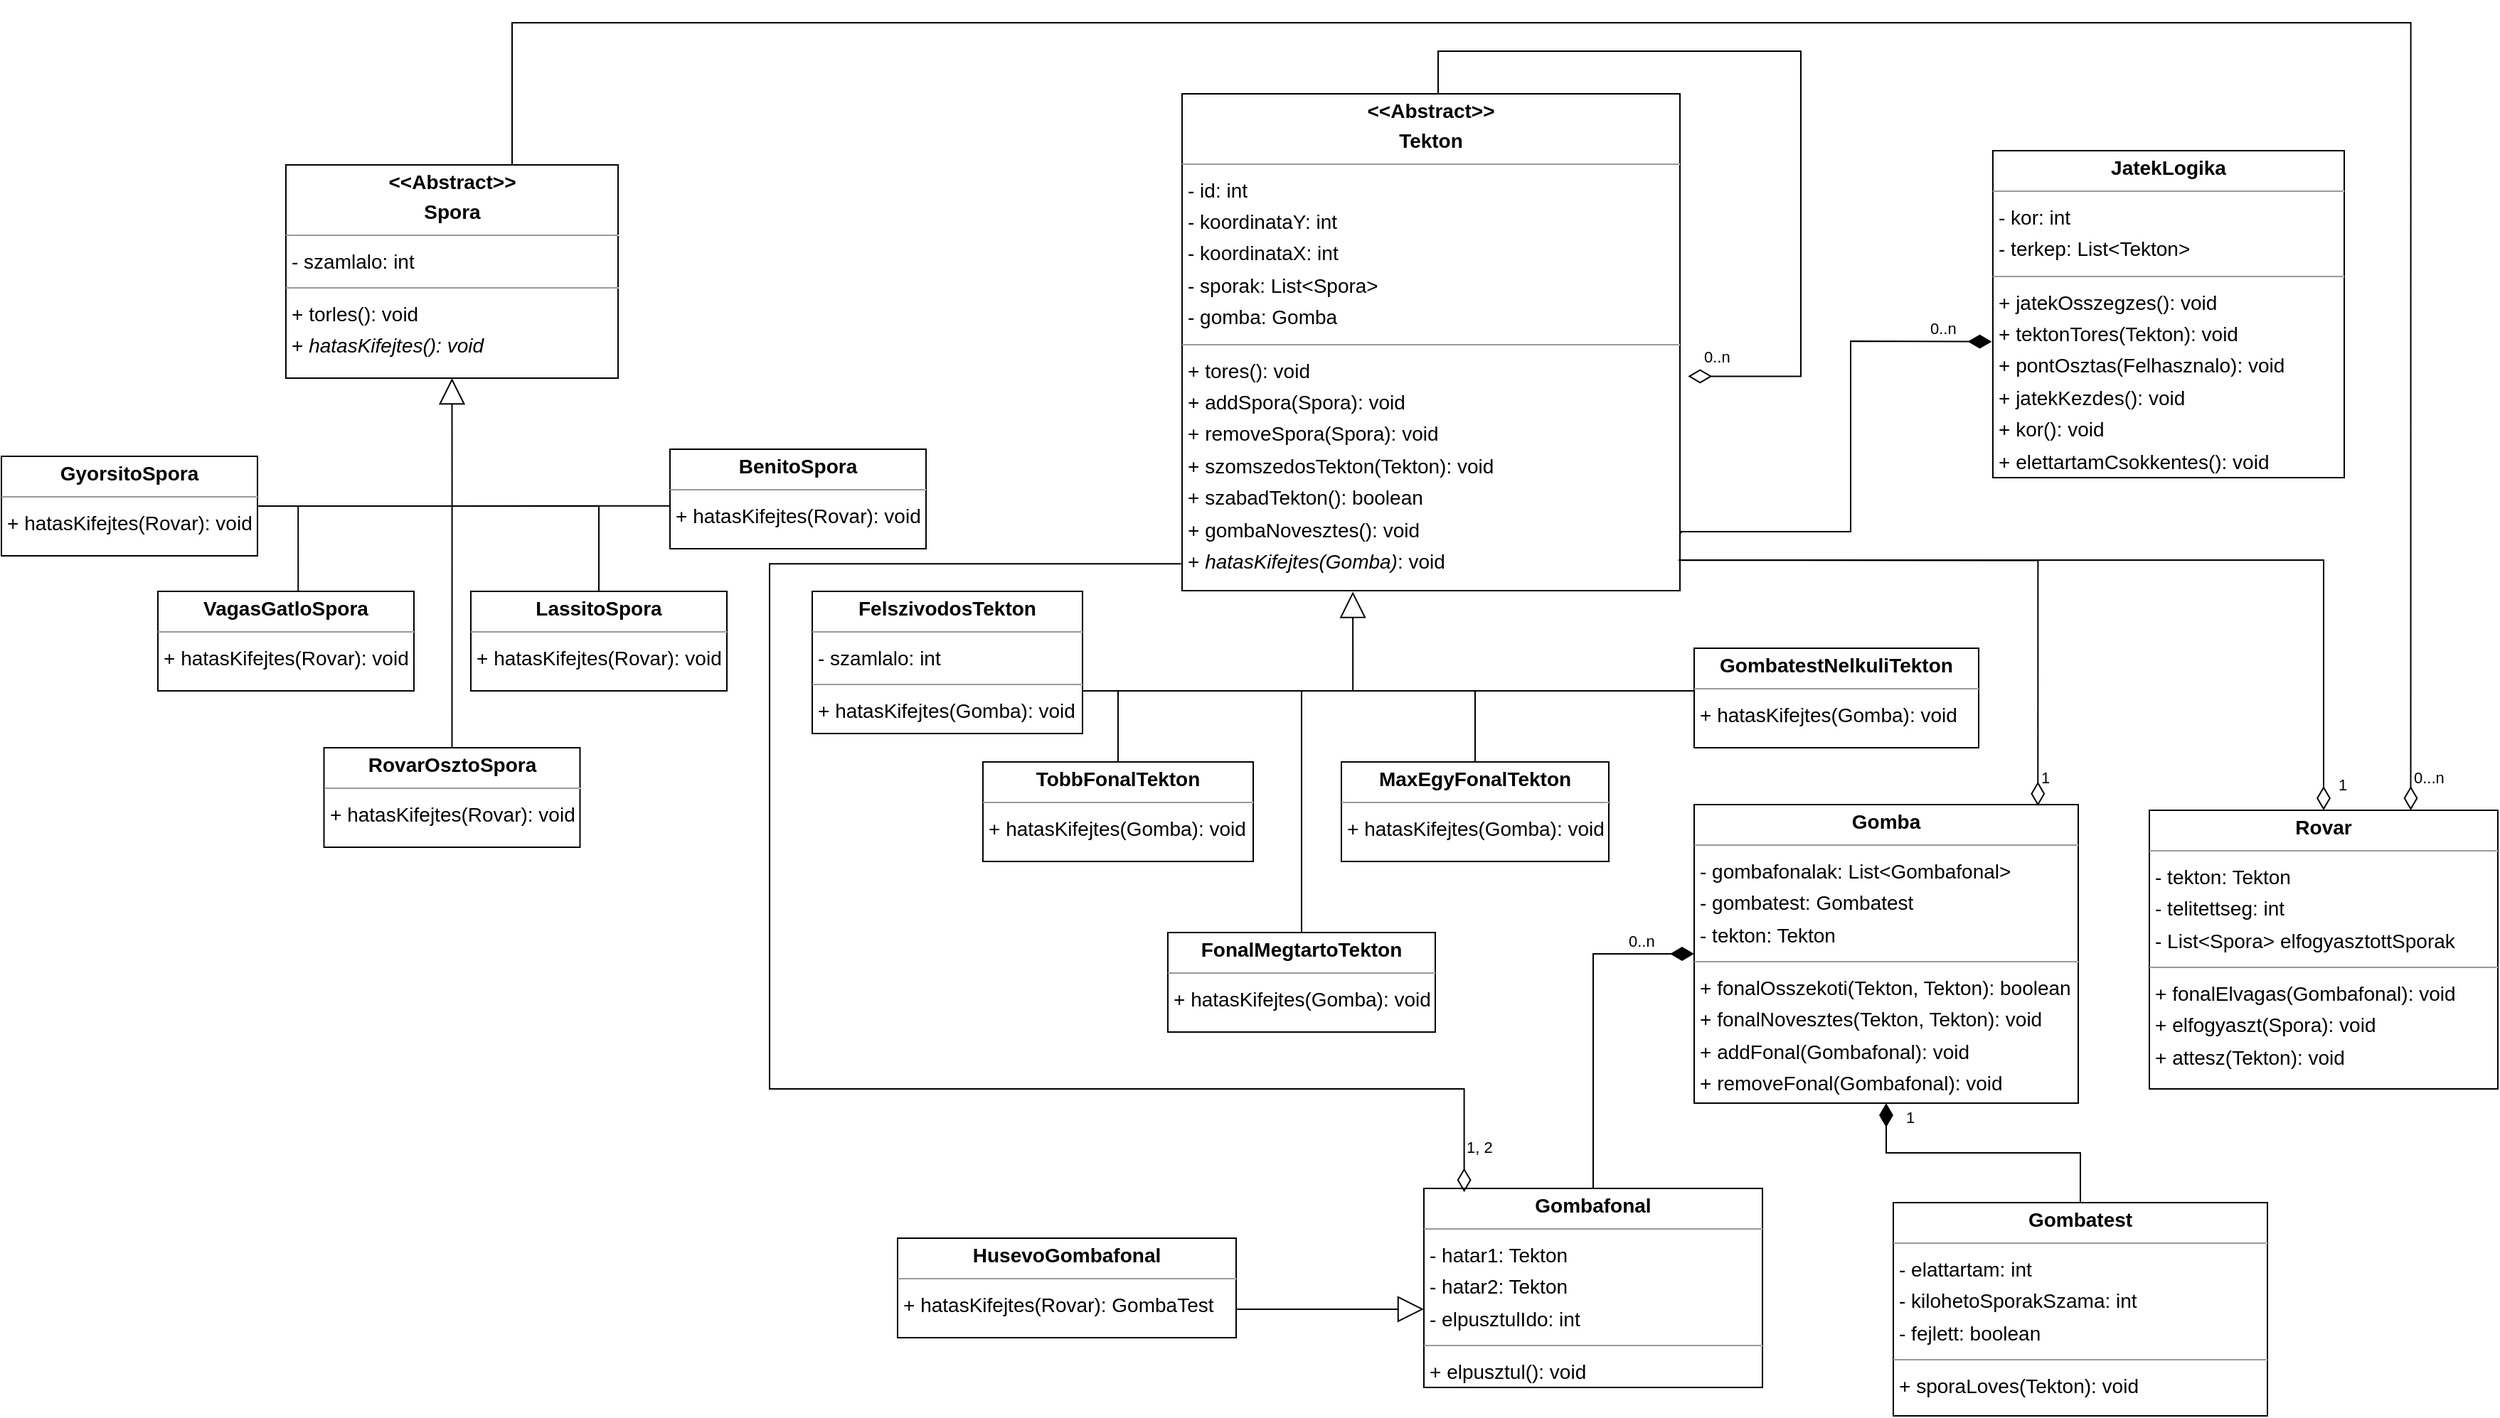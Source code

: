 <mxfile version="26.1.3">
  <diagram id="n8wK8Lypo35vt5M8F3ag" name="Page-1">
    <mxGraphModel dx="2415" dy="1257" grid="1" gridSize="10" guides="1" tooltips="1" connect="1" arrows="1" fold="1" page="0" pageScale="1" pageWidth="827" pageHeight="1169" background="none" math="0" shadow="0">
      <root>
        <mxCell id="0" />
        <mxCell id="1" parent="0" />
        <mxCell id="node0" value="&lt;p style=&quot;margin:0px;margin-top:4px;text-align:center;&quot;&gt;&lt;b&gt;Gomba&lt;/b&gt;&lt;/p&gt;&lt;hr size=&quot;1&quot;&gt;&lt;p style=&quot;margin:0 0 0 4px;line-height:1.6;&quot;&gt;- gombafonalak: List&amp;lt;Gombafonal&amp;gt;&lt;br&gt;- gombatest: Gombatest&lt;/p&gt;&lt;p style=&quot;margin:0 0 0 4px;line-height:1.6;&quot;&gt;- tekton: Tekton&lt;/p&gt;&lt;hr size=&quot;1&quot;&gt;&lt;p style=&quot;margin: 0px 0px 0px 4px; line-height: 1.6;&quot;&gt;+ fonalOsszekoti(Tekton, Tekton): boolean&lt;/p&gt;&lt;p style=&quot;margin: 0px 0px 0px 4px; line-height: 1.6;&quot;&gt;+ fonalNovesztes(Tekton, Tekton): void&lt;/p&gt;&lt;p style=&quot;margin:0 0 0 4px;line-height:1.6;&quot;&gt;+ addFonal(Gombafonal): void&lt;/p&gt;&lt;p style=&quot;margin:0 0 0 4px;line-height:1.6;&quot;&gt;+ removeFonal(Gombafonal): void&lt;/p&gt;" style="verticalAlign=top;align=left;overflow=fill;fontSize=14;fontFamily=Helvetica;html=1;rounded=0;shadow=0;comic=0;labelBackgroundColor=none;strokeWidth=1;" parent="1" vertex="1">
          <mxGeometry x="680" y="190" width="270" height="210" as="geometry" />
        </mxCell>
        <mxCell id="node6" value="&lt;p style=&quot;margin:0px;margin-top:4px;text-align:center;&quot;&gt;&lt;b&gt;Gombafonal&lt;/b&gt;&lt;/p&gt;&lt;hr size=&quot;1&quot;&gt;&lt;p style=&quot;margin:0 0 0 4px;line-height:1.6;&quot;&gt;- hatar1: Tekton&lt;/p&gt;&lt;p style=&quot;margin:0 0 0 4px;line-height:1.6;&quot;&gt;- hatar2: Tekton&lt;/p&gt;&lt;p style=&quot;margin:0 0 0 4px;line-height:1.6;&quot;&gt;- elpusztulIdo: int&lt;/p&gt;&lt;hr size=&quot;1&quot;&gt;&lt;p style=&quot;margin:0 0 0 4px;line-height:1.6;&quot;&gt;+ elpusztul(): void&lt;/p&gt;" style="verticalAlign=top;align=left;overflow=fill;fontSize=14;fontFamily=Helvetica;html=1;rounded=0;shadow=0;comic=0;labelBackgroundColor=none;strokeWidth=1;" parent="1" vertex="1">
          <mxGeometry x="490" y="460" width="238" height="140" as="geometry" />
        </mxCell>
        <mxCell id="node4" value="&lt;p style=&quot;margin:0px;margin-top:4px;text-align:center;&quot;&gt;&lt;b&gt;Gombatest&lt;/b&gt;&lt;/p&gt;&lt;hr size=&quot;1&quot;&gt;&lt;p style=&quot;margin:0 0 0 4px;line-height:1.6;&quot;&gt;- elattartam: int&lt;br&gt;- kilohetoSporakSzama: int&lt;br&gt;- fejlett: boolean&lt;/p&gt;&lt;hr size=&quot;1&quot;&gt;&lt;p style=&quot;margin:0 0 0 4px;line-height:1.6;&quot;&gt;+ sporaLoves(Tekton): void&lt;/p&gt;" style="verticalAlign=top;align=left;overflow=fill;fontSize=14;fontFamily=Helvetica;html=1;rounded=0;shadow=0;comic=0;labelBackgroundColor=none;strokeWidth=1;" parent="1" vertex="1">
          <mxGeometry x="820" y="470" width="263" height="150" as="geometry" />
        </mxCell>
        <mxCell id="node7" value="&lt;p style=&quot;margin:0px;margin-top:4px;text-align:center;&quot;&gt;&lt;b&gt;JatekLogika&lt;/b&gt;&lt;/p&gt;&lt;hr size=&quot;1&quot;&gt;&lt;p style=&quot;margin:0 0 0 4px;line-height:1.6;&quot;&gt;- kor: int&lt;/p&gt;&lt;p style=&quot;margin:0 0 0 4px;line-height:1.6;&quot;&gt;- terkep: List&amp;lt;Tekton&amp;gt;&lt;br&gt;&lt;/p&gt;&lt;hr size=&quot;1&quot;&gt;&lt;p style=&quot;margin:0 0 0 4px;line-height:1.6;&quot;&gt;+ jatekOsszegzes(): void&lt;br&gt;+ tektonTores(Tekton): void&lt;/p&gt;&lt;p style=&quot;margin:0 0 0 4px;line-height:1.6;&quot;&gt;+ pontOsztas(Felhasznalo): void&lt;br&gt;+ jatekKezdes(): void&lt;/p&gt;&lt;p style=&quot;margin:0 0 0 4px;line-height:1.6;&quot;&gt;+ kor(): void&lt;/p&gt;&lt;p style=&quot;margin:0 0 0 4px;line-height:1.6;&quot;&gt;+ elettartamCsokkentes(): void&lt;/p&gt;" style="verticalAlign=top;align=left;overflow=fill;fontSize=14;fontFamily=Helvetica;html=1;rounded=0;shadow=0;comic=0;labelBackgroundColor=none;strokeWidth=1;" parent="1" vertex="1">
          <mxGeometry x="890" y="-270" width="247" height="230" as="geometry" />
        </mxCell>
        <mxCell id="node1" value="&lt;p style=&quot;margin:0px;margin-top:4px;text-align:center;&quot;&gt;&lt;b&gt;Rovar&lt;/b&gt;&lt;/p&gt;&lt;hr size=&quot;1&quot;&gt;&lt;p style=&quot;margin:0 0 0 4px;line-height:1.6;&quot;&gt;- tekton: Tekton&lt;br&gt;- telitettseg: int&lt;/p&gt;&lt;p style=&quot;margin:0 0 0 4px;line-height:1.6;&quot;&gt;- List&amp;lt;Spora&amp;gt; elfogyasztottSporak&lt;/p&gt;&lt;hr size=&quot;1&quot;&gt;&lt;p style=&quot;margin:0 0 0 4px;line-height:1.6;&quot;&gt;+ fonalElvagas(Gombafonal): void&lt;br&gt;+ elfogyaszt(Spora): void&lt;/p&gt;&lt;p style=&quot;margin:0 0 0 4px;line-height:1.6;&quot;&gt;+ attesz(Tekton): void&lt;/p&gt;" style="verticalAlign=top;align=left;overflow=fill;fontSize=14;fontFamily=Helvetica;html=1;rounded=0;shadow=0;comic=0;labelBackgroundColor=none;strokeWidth=1;" parent="1" vertex="1">
          <mxGeometry x="1000" y="194" width="245" height="196" as="geometry" />
        </mxCell>
        <mxCell id="node10" value="&lt;p style=&quot;margin:0px;margin-top:4px;text-align:center;&quot;&gt;&lt;b&gt;&amp;lt;&amp;lt;Abstract&amp;gt;&amp;gt;&lt;/b&gt;&lt;/p&gt;&lt;p style=&quot;margin:0px;margin-top:4px;text-align:center;&quot;&gt;&lt;b&gt;Spora&lt;/b&gt;&lt;/p&gt;&lt;hr size=&quot;1&quot;&gt;&lt;p style=&quot;margin:0 0 0 4px;line-height:1.6;&quot;&gt;&lt;span style=&quot;background-color: transparent; color: light-dark(rgb(0, 0, 0), rgb(255, 255, 255));&quot;&gt;- szamlalo: int&lt;/span&gt;&lt;/p&gt;&lt;hr size=&quot;1&quot;&gt;&lt;p style=&quot;margin:0 0 0 4px;line-height:1.6;&quot;&gt;+ torles(): void&lt;/p&gt;&lt;p style=&quot;margin:0 0 0 4px;line-height:1.6;&quot;&gt;+ &lt;i&gt;hatasKifejtes(): void&lt;/i&gt;&lt;/p&gt;" style="verticalAlign=top;align=left;overflow=fill;fontSize=14;fontFamily=Helvetica;html=1;rounded=0;shadow=0;comic=0;labelBackgroundColor=none;strokeWidth=1;" parent="1" vertex="1">
          <mxGeometry x="-310" y="-260" width="233.5" height="150" as="geometry" />
        </mxCell>
        <mxCell id="node3" value="&lt;p style=&quot;margin:0px;margin-top:4px;text-align:center;&quot;&gt;&lt;b&gt;&amp;lt;&amp;lt;Abstract&amp;gt;&amp;gt;&lt;/b&gt;&lt;/p&gt;&lt;p style=&quot;margin:0px;margin-top:4px;text-align:center;&quot;&gt;&lt;b&gt;Tekton&lt;/b&gt;&lt;/p&gt;&lt;hr size=&quot;1&quot;&gt;&lt;p style=&quot;margin:0 0 0 4px;line-height:1.6;&quot;&gt;- id: int&lt;br&gt;- koordinataY: int&lt;br&gt;- koordinataX: int&lt;/p&gt;&lt;p style=&quot;margin:0 0 0 4px;line-height:1.6;&quot;&gt;- sporak: List&amp;lt;Spora&amp;gt;&lt;/p&gt;&lt;p style=&quot;margin:0 0 0 4px;line-height:1.6;&quot;&gt;- gomba: Gomba&lt;/p&gt;&lt;hr size=&quot;1&quot;&gt;&lt;p style=&quot;margin:0 0 0 4px;line-height:1.6;&quot;&gt;+ tores(): void&lt;/p&gt;&lt;p style=&quot;margin:0 0 0 4px;line-height:1.6;&quot;&gt;+ addSpora(Spora): void&lt;/p&gt;&lt;p style=&quot;margin:0 0 0 4px;line-height:1.6;&quot;&gt;+ removeSpora(Spora): void&lt;/p&gt;&lt;p style=&quot;margin:0 0 0 4px;line-height:1.6;&quot;&gt;+ szomszedosTekton(Tekton): void&lt;/p&gt;&lt;p style=&quot;margin:0 0 0 4px;line-height:1.6;&quot;&gt;+ szabadTekton(): boolean&lt;/p&gt;&lt;p style=&quot;margin: 0px 0px 0px 4px; line-height: 1.6;&quot;&gt;+ gombaNovesztes(): void&lt;/p&gt;&lt;p style=&quot;margin:0 0 0 4px;line-height:1.6;&quot;&gt;+ &lt;i&gt;hatasKifejtes(Gomba)&lt;/i&gt;: void&lt;/p&gt;" style="verticalAlign=top;align=left;overflow=fill;fontSize=14;fontFamily=Helvetica;html=1;rounded=0;shadow=0;comic=0;labelBackgroundColor=none;strokeWidth=1;" parent="1" vertex="1">
          <mxGeometry x="320" y="-310" width="350" height="349.5" as="geometry" />
        </mxCell>
        <mxCell id="5_aaQBfsUFT6gXeQ77lQ-6" value="" style="endArrow=none;html=1;endSize=12;startArrow=diamondThin;startSize=14;startFill=0;edgeStyle=orthogonalEdgeStyle;rounded=0;endFill=0;exitX=1.002;exitY=0.54;exitDx=0;exitDy=0;exitPerimeter=0;" parent="1" edge="1">
          <mxGeometry relative="1" as="geometry">
            <mxPoint x="675.7" y="-111.27" as="sourcePoint" />
            <mxPoint x="500" y="-310" as="targetPoint" />
            <Array as="points">
              <mxPoint x="755" y="-111" />
              <mxPoint x="755" y="-340" />
              <mxPoint x="500" y="-340" />
            </Array>
          </mxGeometry>
        </mxCell>
        <mxCell id="5_aaQBfsUFT6gXeQ77lQ-7" value="0..n" style="edgeLabel;resizable=0;html=1;align=left;verticalAlign=top;" parent="5_aaQBfsUFT6gXeQ77lQ-6" connectable="0" vertex="1">
          <mxGeometry x="-1" relative="1" as="geometry">
            <mxPoint x="9" y="-27" as="offset" />
          </mxGeometry>
        </mxCell>
        <mxCell id="5_aaQBfsUFT6gXeQ77lQ-11" value="0..n" style="endArrow=none;html=1;endSize=12;startArrow=diamondThin;startSize=14;startFill=1;align=left;verticalAlign=bottom;rounded=0;endFill=0;edgeStyle=orthogonalEdgeStyle;exitX=-0.003;exitY=0.584;exitDx=0;exitDy=0;exitPerimeter=0;entryX=1.002;entryY=0.885;entryDx=0;entryDy=0;entryPerimeter=0;" parent="1" source="node7" target="node3" edge="1">
          <mxGeometry x="-0.752" relative="1" as="geometry">
            <mxPoint x="820" y="-140" as="sourcePoint" />
            <mxPoint x="690" y="-2" as="targetPoint" />
            <mxPoint x="-1" as="offset" />
            <Array as="points">
              <mxPoint x="870" y="-136" />
              <mxPoint x="790" y="-136" />
              <mxPoint x="790" y="-2" />
              <mxPoint x="671" y="-2" />
            </Array>
          </mxGeometry>
        </mxCell>
        <mxCell id="5_aaQBfsUFT6gXeQ77lQ-17" value="0..n" style="endArrow=none;html=1;endSize=12;startArrow=diamondThin;startSize=14;startFill=1;edgeStyle=orthogonalEdgeStyle;align=left;verticalAlign=bottom;rounded=0;exitX=0;exitY=0.5;exitDx=0;exitDy=0;entryX=0.5;entryY=0;entryDx=0;entryDy=0;endFill=0;" parent="1" source="node0" target="node6" edge="1">
          <mxGeometry x="-0.59" relative="1" as="geometry">
            <mxPoint x="870" y="294" as="sourcePoint" />
            <mxPoint x="1030" y="294" as="targetPoint" />
            <mxPoint as="offset" />
          </mxGeometry>
        </mxCell>
        <mxCell id="5_aaQBfsUFT6gXeQ77lQ-18" value="1" style="endArrow=none;html=1;endSize=12;startArrow=diamondThin;startSize=14;startFill=1;edgeStyle=orthogonalEdgeStyle;align=left;verticalAlign=bottom;rounded=0;exitX=0.5;exitY=1;exitDx=0;exitDy=0;endFill=0;entryX=0.5;entryY=0;entryDx=0;entryDy=0;" parent="1" source="node0" target="node4" edge="1">
          <mxGeometry x="-0.818" y="12" relative="1" as="geometry">
            <mxPoint x="870" y="294" as="sourcePoint" />
            <mxPoint x="780" y="354" as="targetPoint" />
            <mxPoint as="offset" />
          </mxGeometry>
        </mxCell>
        <mxCell id="ORYn2ecQLFNMLpVwUOiA-1" value="1" style="endArrow=none;html=1;endSize=12;startArrow=diamondThin;startSize=14;startFill=0;edgeStyle=orthogonalEdgeStyle;align=left;verticalAlign=bottom;rounded=0;exitX=0.5;exitY=0;exitDx=0;exitDy=0;entryX=1.001;entryY=0.941;entryDx=0;entryDy=0;entryPerimeter=0;" parent="1" source="node1" target="node3" edge="1">
          <mxGeometry x="-0.972" y="-7" relative="1" as="geometry">
            <mxPoint x="580" y="100" as="sourcePoint" />
            <mxPoint x="640" y="140" as="targetPoint" />
            <Array as="points">
              <mxPoint x="1123" y="18" />
              <mxPoint x="670" y="18" />
            </Array>
            <mxPoint x="1" as="offset" />
          </mxGeometry>
        </mxCell>
        <mxCell id="Dxf281jyct19hYOZ6DB2-53" value="0...n" style="endArrow=none;html=1;endSize=12;startArrow=diamondThin;startSize=14;startFill=0;edgeStyle=orthogonalEdgeStyle;align=left;verticalAlign=bottom;rounded=0;entryX=0.5;entryY=0;entryDx=0;entryDy=0;exitX=0.75;exitY=0;exitDx=0;exitDy=0;" parent="1" source="node1" target="node10" edge="1">
          <mxGeometry x="-0.986" relative="1" as="geometry">
            <mxPoint x="430" y="50" as="sourcePoint" />
            <mxPoint x="590" y="50" as="targetPoint" />
            <Array as="points">
              <mxPoint x="1184" y="-360" />
              <mxPoint x="-151" y="-360" />
              <mxPoint x="-151" y="-260" />
            </Array>
            <mxPoint as="offset" />
          </mxGeometry>
        </mxCell>
        <mxCell id="Dxf281jyct19hYOZ6DB2-54" value="&lt;p style=&quot;margin:0px;margin-top:4px;text-align:center;&quot;&gt;&lt;b&gt;GombatestNelkuliTekton&lt;/b&gt;&lt;/p&gt;&lt;hr size=&quot;1&quot;&gt;&lt;p style=&quot;margin:0 0 0 4px;line-height:1.6;&quot;&gt;+ hatasKifejtes(Gomba): void&lt;/p&gt;" style="verticalAlign=top;align=left;overflow=fill;fontSize=14;fontFamily=Helvetica;html=1;rounded=0;shadow=0;comic=0;labelBackgroundColor=none;strokeWidth=1;" parent="1" vertex="1">
          <mxGeometry x="680" y="80" width="200" height="70" as="geometry" />
        </mxCell>
        <mxCell id="Dxf281jyct19hYOZ6DB2-55" value="&lt;p style=&quot;margin:0px;margin-top:4px;text-align:center;&quot;&gt;&lt;b&gt;MaxEgyFonalTekton&lt;/b&gt;&lt;/p&gt;&lt;hr size=&quot;1&quot;&gt;&lt;p style=&quot;margin:0 0 0 4px;line-height:1.6;&quot;&gt;+ hatasKifejtes(Gomba): void&lt;/p&gt;" style="verticalAlign=top;align=left;overflow=fill;fontSize=14;fontFamily=Helvetica;html=1;rounded=0;shadow=0;comic=0;labelBackgroundColor=none;strokeWidth=1;" parent="1" vertex="1">
          <mxGeometry x="432" y="160" width="188" height="70" as="geometry" />
        </mxCell>
        <mxCell id="Dxf281jyct19hYOZ6DB2-56" value="&lt;p style=&quot;margin:0px;margin-top:4px;text-align:center;&quot;&gt;&lt;b&gt;TobbFonalTekton&lt;/b&gt;&lt;/p&gt;&lt;hr size=&quot;1&quot;&gt;&lt;p style=&quot;margin:0 0 0 4px;line-height:1.6;&quot;&gt;+ hatasKifejtes(Gomba): void&lt;/p&gt;" style="verticalAlign=top;align=left;overflow=fill;fontSize=14;fontFamily=Helvetica;html=1;rounded=0;shadow=0;comic=0;labelBackgroundColor=none;strokeWidth=1;" parent="1" vertex="1">
          <mxGeometry x="180" y="160" width="190" height="70" as="geometry" />
        </mxCell>
        <mxCell id="Dxf281jyct19hYOZ6DB2-58" value="&lt;p style=&quot;margin:0px;margin-top:4px;text-align:center;&quot;&gt;&lt;b&gt;FelszivodosTekton&lt;/b&gt;&lt;/p&gt;&lt;hr size=&quot;1&quot;&gt;&lt;p style=&quot;margin:0 0 0 4px;line-height:1.6;&quot;&gt;&lt;span style=&quot;background-color: transparent; color: light-dark(rgb(0, 0, 0), rgb(255, 255, 255));&quot;&gt;- szamlalo: int&lt;/span&gt;&lt;/p&gt;&lt;hr size=&quot;1&quot;&gt;&lt;p style=&quot;margin:0 0 0 4px;line-height:1.6;&quot;&gt;+ hatasKifejtes(Gomba): void&lt;/p&gt;" style="verticalAlign=top;align=left;overflow=fill;fontSize=14;fontFamily=Helvetica;html=1;rounded=0;shadow=0;comic=0;labelBackgroundColor=none;strokeWidth=1;" parent="1" vertex="1">
          <mxGeometry x="60" y="40" width="190" height="100" as="geometry" />
        </mxCell>
        <mxCell id="Dxf281jyct19hYOZ6DB2-59" value="" style="endArrow=block;endSize=16;endFill=0;html=1;rounded=0;edgeStyle=orthogonalEdgeStyle;entryX=0.343;entryY=1.002;entryDx=0;entryDy=0;entryPerimeter=0;" parent="1" target="node3" edge="1">
          <mxGeometry width="160" relative="1" as="geometry">
            <mxPoint x="250" y="110" as="sourcePoint" />
            <mxPoint x="440" y="60" as="targetPoint" />
            <Array as="points">
              <mxPoint x="440" y="110" />
            </Array>
          </mxGeometry>
        </mxCell>
        <mxCell id="Dxf281jyct19hYOZ6DB2-60" value="" style="endArrow=none;endSize=16;endFill=0;html=1;rounded=0;exitX=0.5;exitY=0;exitDx=0;exitDy=0;edgeStyle=orthogonalEdgeStyle;startFill=0;" parent="1" source="Dxf281jyct19hYOZ6DB2-56" edge="1">
          <mxGeometry width="160" relative="1" as="geometry">
            <mxPoint x="450" y="70" as="sourcePoint" />
            <mxPoint x="470" y="110" as="targetPoint" />
            <Array as="points">
              <mxPoint x="299" y="110" />
              <mxPoint x="430" y="110" />
            </Array>
          </mxGeometry>
        </mxCell>
        <mxCell id="Dxf281jyct19hYOZ6DB2-63" value="" style="endArrow=none;endSize=16;endFill=0;html=1;rounded=0;exitX=0.5;exitY=0;exitDx=0;exitDy=0;edgeStyle=orthogonalEdgeStyle;startFill=0;" parent="1" source="Dxf281jyct19hYOZ6DB2-55" edge="1">
          <mxGeometry width="160" relative="1" as="geometry">
            <mxPoint x="309" y="170" as="sourcePoint" />
            <mxPoint x="440" y="110" as="targetPoint" />
            <Array as="points">
              <mxPoint x="550" y="110" />
              <mxPoint x="440" y="110" />
            </Array>
          </mxGeometry>
        </mxCell>
        <mxCell id="Dxf281jyct19hYOZ6DB2-64" value="" style="endArrow=none;endSize=16;endFill=0;html=1;rounded=0;exitX=0;exitY=0.5;exitDx=0;exitDy=0;edgeStyle=orthogonalEdgeStyle;startFill=0;" parent="1" source="Dxf281jyct19hYOZ6DB2-54" edge="1">
          <mxGeometry width="160" relative="1" as="geometry">
            <mxPoint x="571" y="160" as="sourcePoint" />
            <mxPoint x="460" y="110" as="targetPoint" />
            <Array as="points">
              <mxPoint x="680" y="110" />
              <mxPoint x="460" y="110" />
            </Array>
          </mxGeometry>
        </mxCell>
        <mxCell id="Dxf281jyct19hYOZ6DB2-65" value="&lt;p style=&quot;margin:0px;margin-top:4px;text-align:center;&quot;&gt;&lt;b&gt;GyorsitoSpora&lt;/b&gt;&lt;/p&gt;&lt;hr size=&quot;1&quot;&gt;&lt;p style=&quot;margin:0 0 0 4px;line-height:1.6;&quot;&gt;+ hatasKifejtes(Rovar): void&lt;/p&gt;" style="verticalAlign=top;align=left;overflow=fill;fontSize=14;fontFamily=Helvetica;html=1;rounded=0;shadow=0;comic=0;labelBackgroundColor=none;strokeWidth=1;" parent="1" vertex="1">
          <mxGeometry x="-510" y="-55" width="180" height="70" as="geometry" />
        </mxCell>
        <mxCell id="Dxf281jyct19hYOZ6DB2-66" value="&lt;p style=&quot;margin:0px;margin-top:4px;text-align:center;&quot;&gt;&lt;b&gt;VagasGatloSpora&lt;/b&gt;&lt;/p&gt;&lt;hr size=&quot;1&quot;&gt;&lt;p style=&quot;margin:0 0 0 4px;line-height:1.6;&quot;&gt;+ hatasKifejtes(Rovar): void&lt;/p&gt;" style="verticalAlign=top;align=left;overflow=fill;fontSize=14;fontFamily=Helvetica;html=1;rounded=0;shadow=0;comic=0;labelBackgroundColor=none;strokeWidth=1;" parent="1" vertex="1">
          <mxGeometry x="-400" y="40" width="180" height="70" as="geometry" />
        </mxCell>
        <mxCell id="Dxf281jyct19hYOZ6DB2-67" value="&lt;p style=&quot;margin:0px;margin-top:4px;text-align:center;&quot;&gt;&lt;b&gt;LassitoSpora&lt;/b&gt;&lt;span style=&quot;color: rgba(0, 0, 0, 0); font-family: monospace; font-size: 0px; background-color: transparent; text-align: left;&quot;&gt;%3CmxGraphModel%3E%3Croot%3E%3CmxCell%20id%3D%220%22%2F%3E%3CmxCell%20id%3D%221%22%20parent%3D%220%22%2F%3E%3CmxCell%20id%3D%222%22%20value%3D%22%26lt%3Bp%20style%3D%26quot%3Bmargin%3A0px%3Bmargin-top%3A4px%3Btext-align%3Acenter%3B%26quot%3B%26gt%3B%26lt%3Bb%26gt%3BGyorsitoSpora%26lt%3B%2Fb%26gt%3B%26lt%3B%2Fp%26gt%3B%26lt%3Bhr%20size%3D%26quot%3B1%26quot%3B%26gt%3B%26lt%3Bp%20style%3D%26quot%3Bmargin%3A0%200%200%204px%3Bline-height%3A1.6%3B%26quot%3B%26gt%3B%2B%20hatasKifejtes()%3A%20void%26lt%3B%2Fp%26gt%3B%22%20style%3D%22verticalAlign%3Dtop%3Balign%3Dleft%3Boverflow%3Dfill%3BfontSize%3D14%3BfontFamily%3DHelvetica%3Bhtml%3D1%3Brounded%3D0%3Bshadow%3D0%3Bcomic%3D0%3BlabelBackgroundColor%3Dnone%3BstrokeWidth%3D1%3B%22%20vertex%3D%221%22%20parent%3D%221%22%3E%3CmxGeometry%20x%3D%22-420%22%20y%3D%22150%22%20width%3D%22238%22%20height%3D%2270%22%20as%3D%22geometry%22%2F%3E%3C%2FmxCell%3E%3C%2Froot%3E%3C%2FmxGraphModel%3E&lt;/span&gt;&lt;/p&gt;&lt;hr size=&quot;1&quot;&gt;&lt;p style=&quot;margin:0 0 0 4px;line-height:1.6;&quot;&gt;+ hatasKifejtes(Rovar): void&lt;/p&gt;" style="verticalAlign=top;align=left;overflow=fill;fontSize=14;fontFamily=Helvetica;html=1;rounded=0;shadow=0;comic=0;labelBackgroundColor=none;strokeWidth=1;" parent="1" vertex="1">
          <mxGeometry x="-180" y="40" width="180" height="70" as="geometry" />
        </mxCell>
        <mxCell id="Dxf281jyct19hYOZ6DB2-68" value="&lt;p style=&quot;margin:0px;margin-top:4px;text-align:center;&quot;&gt;&lt;b&gt;BenitoSpora&lt;/b&gt;&lt;/p&gt;&lt;hr size=&quot;1&quot;&gt;&lt;p style=&quot;margin:0 0 0 4px;line-height:1.6;&quot;&gt;+ hatasKifejtes(Rovar): void&lt;/p&gt;" style="verticalAlign=top;align=left;overflow=fill;fontSize=14;fontFamily=Helvetica;html=1;rounded=0;shadow=0;comic=0;labelBackgroundColor=none;strokeWidth=1;" parent="1" vertex="1">
          <mxGeometry x="-40" y="-60" width="180" height="70" as="geometry" />
        </mxCell>
        <mxCell id="Dxf281jyct19hYOZ6DB2-69" value="" style="endArrow=block;endSize=16;endFill=0;html=1;rounded=0;exitX=1;exitY=0.5;exitDx=0;exitDy=0;edgeStyle=orthogonalEdgeStyle;entryX=0.5;entryY=1;entryDx=0;entryDy=0;" parent="1" source="Dxf281jyct19hYOZ6DB2-65" target="node10" edge="1">
          <mxGeometry width="160" relative="1" as="geometry">
            <mxPoint x="-270" y="-30" as="sourcePoint" />
            <mxPoint x="-88" y="-80" as="targetPoint" />
            <Array as="points">
              <mxPoint x="-193" y="-20" />
            </Array>
          </mxGeometry>
        </mxCell>
        <mxCell id="Dxf281jyct19hYOZ6DB2-70" value="" style="endArrow=none;endSize=16;endFill=0;html=1;rounded=0;edgeStyle=orthogonalEdgeStyle;startFill=0;exitX=0.548;exitY=-0.002;exitDx=0;exitDy=0;exitPerimeter=0;" parent="1" source="Dxf281jyct19hYOZ6DB2-66" edge="1">
          <mxGeometry width="160" relative="1" as="geometry">
            <mxPoint x="-300" y="30" as="sourcePoint" />
            <mxPoint x="-200" y="-20" as="targetPoint" />
            <Array as="points">
              <mxPoint x="-301" y="-20" />
            </Array>
          </mxGeometry>
        </mxCell>
        <mxCell id="Dxf281jyct19hYOZ6DB2-71" value="" style="endArrow=none;endSize=16;endFill=0;html=1;rounded=0;edgeStyle=orthogonalEdgeStyle;startFill=0;exitX=0.5;exitY=0;exitDx=0;exitDy=0;" parent="1" source="Dxf281jyct19hYOZ6DB2-67" edge="1">
          <mxGeometry width="160" relative="1" as="geometry">
            <mxPoint x="-291" y="50" as="sourcePoint" />
            <mxPoint x="-200" y="-20" as="targetPoint" />
            <Array as="points">
              <mxPoint x="-90" y="-20" />
            </Array>
          </mxGeometry>
        </mxCell>
        <mxCell id="Dxf281jyct19hYOZ6DB2-72" value="" style="endArrow=none;endSize=16;endFill=0;html=1;rounded=0;edgeStyle=orthogonalEdgeStyle;startFill=0;exitX=-0.001;exitY=0.57;exitDx=0;exitDy=0;exitPerimeter=0;" parent="1" source="Dxf281jyct19hYOZ6DB2-68" edge="1">
          <mxGeometry width="160" relative="1" as="geometry">
            <mxPoint x="-60" y="-20" as="sourcePoint" />
            <mxPoint x="-200" y="-20" as="targetPoint" />
            <Array as="points">
              <mxPoint x="-110" y="-20" />
            </Array>
          </mxGeometry>
        </mxCell>
        <mxCell id="Dxf281jyct19hYOZ6DB2-73" value="1" style="endArrow=none;html=1;endSize=12;startArrow=diamondThin;startSize=14;startFill=0;edgeStyle=orthogonalEdgeStyle;align=left;verticalAlign=bottom;rounded=0;exitX=0.895;exitY=0.004;exitDx=0;exitDy=0;exitPerimeter=0;entryX=0.997;entryY=0.939;entryDx=0;entryDy=0;entryPerimeter=0;" parent="1" source="node0" target="node3" edge="1">
          <mxGeometry x="-0.95" relative="1" as="geometry">
            <mxPoint x="640" y="40" as="sourcePoint" />
            <mxPoint x="800" y="40" as="targetPoint" />
            <mxPoint as="offset" />
          </mxGeometry>
        </mxCell>
        <mxCell id="m4AigPFPe-4AWxtqMWHj-1" value="1, 2" style="endArrow=none;html=1;endSize=12;startArrow=diamondThin;startSize=14;startFill=0;edgeStyle=orthogonalEdgeStyle;align=left;verticalAlign=bottom;rounded=0;exitX=0.119;exitY=0.019;exitDx=0;exitDy=0;exitPerimeter=0;entryX=-0.002;entryY=0.946;entryDx=0;entryDy=0;entryPerimeter=0;" parent="1" source="node6" target="node3" edge="1">
          <mxGeometry x="-0.963" relative="1" as="geometry">
            <mxPoint x="500" y="230" as="sourcePoint" />
            <mxPoint x="660" y="230" as="targetPoint" />
            <Array as="points">
              <mxPoint x="518" y="390" />
              <mxPoint x="30" y="390" />
              <mxPoint x="30" y="21" />
            </Array>
            <mxPoint as="offset" />
          </mxGeometry>
        </mxCell>
        <mxCell id="FeJMoY2HrBhlAUw-9pZi-1" value="&lt;p style=&quot;margin:0px;margin-top:4px;text-align:center;&quot;&gt;&lt;b&gt;RovarOsztoSpora&lt;/b&gt;&lt;/p&gt;&lt;hr size=&quot;1&quot;&gt;&lt;p style=&quot;margin:0 0 0 4px;line-height:1.6;&quot;&gt;+ hatasKifejtes(Rovar): void&lt;/p&gt;" style="verticalAlign=top;align=left;overflow=fill;fontSize=14;fontFamily=Helvetica;html=1;rounded=0;shadow=0;comic=0;labelBackgroundColor=none;strokeWidth=1;" parent="1" vertex="1">
          <mxGeometry x="-283.25" y="150" width="180" height="70" as="geometry" />
        </mxCell>
        <mxCell id="FeJMoY2HrBhlAUw-9pZi-2" value="" style="endArrow=none;endSize=16;endFill=0;html=1;rounded=0;edgeStyle=orthogonalEdgeStyle;startFill=0;exitX=0.5;exitY=0;exitDx=0;exitDy=0;" parent="1" source="FeJMoY2HrBhlAUw-9pZi-1" edge="1">
          <mxGeometry width="160" relative="1" as="geometry">
            <mxPoint x="-138.25" y="40" as="sourcePoint" />
            <mxPoint x="-248.25" y="-20" as="targetPoint" />
            <Array as="points">
              <mxPoint x="-193" y="-20" />
            </Array>
          </mxGeometry>
        </mxCell>
        <mxCell id="FeJMoY2HrBhlAUw-9pZi-3" value="&lt;p style=&quot;margin:0px;margin-top:4px;text-align:center;&quot;&gt;&lt;b&gt;FonalMegtartoTekton&lt;/b&gt;&lt;/p&gt;&lt;hr size=&quot;1&quot;&gt;&lt;p style=&quot;margin:0 0 0 4px;line-height:1.6;&quot;&gt;+ hatasKifejtes(Gomba): void&lt;/p&gt;" style="verticalAlign=top;align=left;overflow=fill;fontSize=14;fontFamily=Helvetica;html=1;rounded=0;shadow=0;comic=0;labelBackgroundColor=none;strokeWidth=1;" parent="1" vertex="1">
          <mxGeometry x="310" y="280" width="188" height="70" as="geometry" />
        </mxCell>
        <mxCell id="FeJMoY2HrBhlAUw-9pZi-4" value="" style="endArrow=none;endSize=16;endFill=0;html=1;rounded=0;exitX=0.5;exitY=0;exitDx=0;exitDy=0;edgeStyle=orthogonalEdgeStyle;startFill=0;" parent="1" source="FeJMoY2HrBhlAUw-9pZi-3" edge="1">
          <mxGeometry width="160" relative="1" as="geometry">
            <mxPoint x="426" y="160" as="sourcePoint" />
            <mxPoint x="340" y="110" as="targetPoint" />
            <Array as="points">
              <mxPoint x="404" y="110" />
            </Array>
          </mxGeometry>
        </mxCell>
        <mxCell id="FeJMoY2HrBhlAUw-9pZi-5" value="&lt;p style=&quot;margin:0px;margin-top:4px;text-align:center;&quot;&gt;&lt;b&gt;HusevoGombafonal&lt;/b&gt;&lt;/p&gt;&lt;hr size=&quot;1&quot;&gt;&lt;p style=&quot;margin:0 0 0 4px;line-height:1.6;&quot;&gt;+ hatasKifejtes(Rovar): GombaTest&lt;/p&gt;" style="verticalAlign=top;align=left;overflow=fill;fontSize=14;fontFamily=Helvetica;html=1;rounded=0;shadow=0;comic=0;labelBackgroundColor=none;strokeWidth=1;" parent="1" vertex="1">
          <mxGeometry x="120" y="495" width="238" height="70" as="geometry" />
        </mxCell>
        <mxCell id="FeJMoY2HrBhlAUw-9pZi-7" value="" style="endArrow=block;endSize=16;endFill=0;html=1;rounded=0;edgeStyle=orthogonalEdgeStyle;entryX=0;entryY=0.607;entryDx=0;entryDy=0;entryPerimeter=0;exitX=1;exitY=0.657;exitDx=0;exitDy=0;exitPerimeter=0;" parent="1" source="FeJMoY2HrBhlAUw-9pZi-5" target="node6" edge="1">
          <mxGeometry width="160" relative="1" as="geometry">
            <mxPoint x="380" y="540" as="sourcePoint" />
            <mxPoint x="570" y="470" as="targetPoint" />
            <Array as="points">
              <mxPoint x="358" y="545" />
            </Array>
          </mxGeometry>
        </mxCell>
      </root>
    </mxGraphModel>
  </diagram>
</mxfile>
